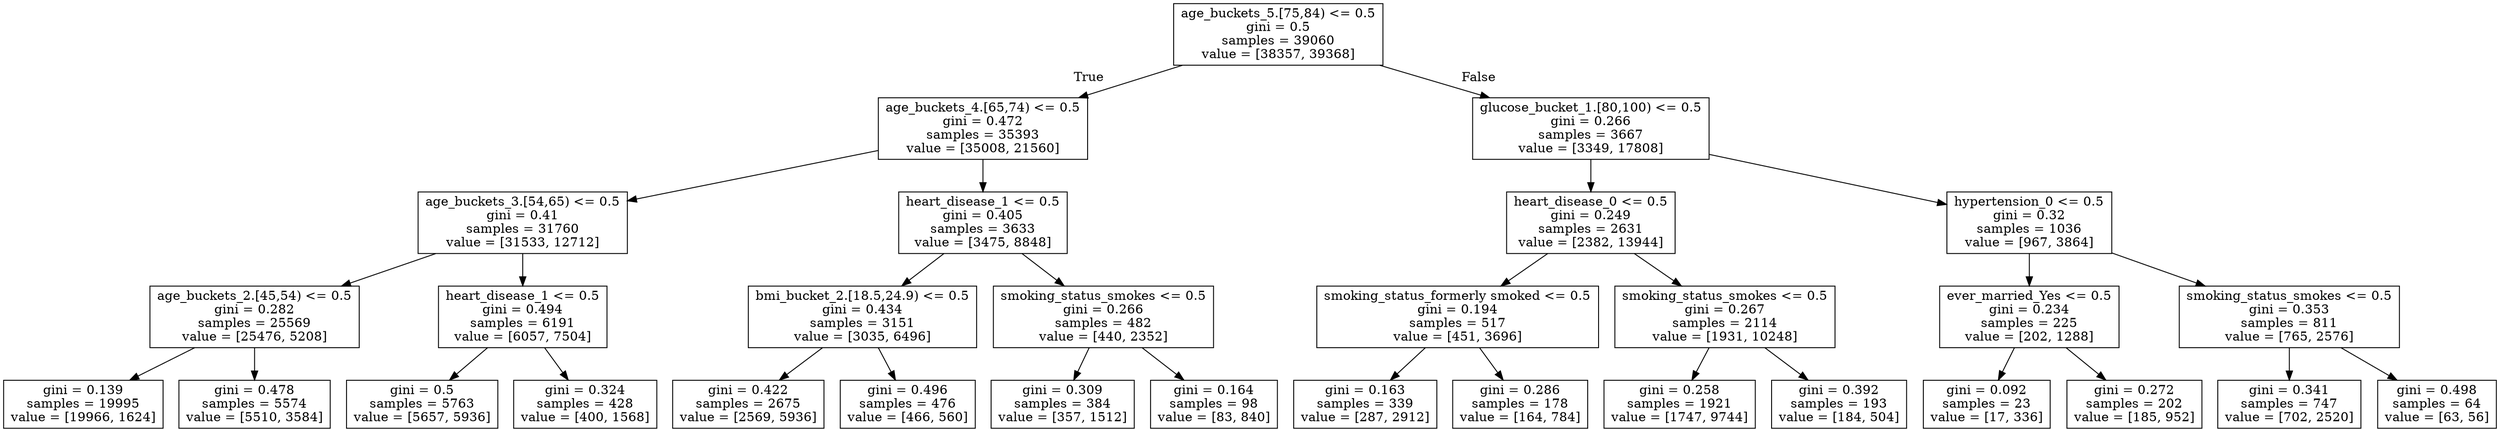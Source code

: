 digraph Tree {
node [shape=box] ;
0 [label="age_buckets_5.[75,84) <= 0.5\ngini = 0.5\nsamples = 39060\nvalue = [38357, 39368]"] ;
1 [label="age_buckets_4.[65,74) <= 0.5\ngini = 0.472\nsamples = 35393\nvalue = [35008, 21560]"] ;
0 -> 1 [labeldistance=2.5, labelangle=45, headlabel="True"] ;
2 [label="age_buckets_3.[54,65) <= 0.5\ngini = 0.41\nsamples = 31760\nvalue = [31533, 12712]"] ;
1 -> 2 ;
3 [label="age_buckets_2.[45,54) <= 0.5\ngini = 0.282\nsamples = 25569\nvalue = [25476, 5208]"] ;
2 -> 3 ;
4 [label="gini = 0.139\nsamples = 19995\nvalue = [19966, 1624]"] ;
3 -> 4 ;
5 [label="gini = 0.478\nsamples = 5574\nvalue = [5510, 3584]"] ;
3 -> 5 ;
6 [label="heart_disease_1 <= 0.5\ngini = 0.494\nsamples = 6191\nvalue = [6057, 7504]"] ;
2 -> 6 ;
7 [label="gini = 0.5\nsamples = 5763\nvalue = [5657, 5936]"] ;
6 -> 7 ;
8 [label="gini = 0.324\nsamples = 428\nvalue = [400, 1568]"] ;
6 -> 8 ;
9 [label="heart_disease_1 <= 0.5\ngini = 0.405\nsamples = 3633\nvalue = [3475, 8848]"] ;
1 -> 9 ;
10 [label="bmi_bucket_2.[18.5,24.9) <= 0.5\ngini = 0.434\nsamples = 3151\nvalue = [3035, 6496]"] ;
9 -> 10 ;
11 [label="gini = 0.422\nsamples = 2675\nvalue = [2569, 5936]"] ;
10 -> 11 ;
12 [label="gini = 0.496\nsamples = 476\nvalue = [466, 560]"] ;
10 -> 12 ;
13 [label="smoking_status_smokes <= 0.5\ngini = 0.266\nsamples = 482\nvalue = [440, 2352]"] ;
9 -> 13 ;
14 [label="gini = 0.309\nsamples = 384\nvalue = [357, 1512]"] ;
13 -> 14 ;
15 [label="gini = 0.164\nsamples = 98\nvalue = [83, 840]"] ;
13 -> 15 ;
16 [label="glucose_bucket_1.[80,100) <= 0.5\ngini = 0.266\nsamples = 3667\nvalue = [3349, 17808]"] ;
0 -> 16 [labeldistance=2.5, labelangle=-45, headlabel="False"] ;
17 [label="heart_disease_0 <= 0.5\ngini = 0.249\nsamples = 2631\nvalue = [2382, 13944]"] ;
16 -> 17 ;
18 [label="smoking_status_formerly smoked <= 0.5\ngini = 0.194\nsamples = 517\nvalue = [451, 3696]"] ;
17 -> 18 ;
19 [label="gini = 0.163\nsamples = 339\nvalue = [287, 2912]"] ;
18 -> 19 ;
20 [label="gini = 0.286\nsamples = 178\nvalue = [164, 784]"] ;
18 -> 20 ;
21 [label="smoking_status_smokes <= 0.5\ngini = 0.267\nsamples = 2114\nvalue = [1931, 10248]"] ;
17 -> 21 ;
22 [label="gini = 0.258\nsamples = 1921\nvalue = [1747, 9744]"] ;
21 -> 22 ;
23 [label="gini = 0.392\nsamples = 193\nvalue = [184, 504]"] ;
21 -> 23 ;
24 [label="hypertension_0 <= 0.5\ngini = 0.32\nsamples = 1036\nvalue = [967, 3864]"] ;
16 -> 24 ;
25 [label="ever_married_Yes <= 0.5\ngini = 0.234\nsamples = 225\nvalue = [202, 1288]"] ;
24 -> 25 ;
26 [label="gini = 0.092\nsamples = 23\nvalue = [17, 336]"] ;
25 -> 26 ;
27 [label="gini = 0.272\nsamples = 202\nvalue = [185, 952]"] ;
25 -> 27 ;
28 [label="smoking_status_smokes <= 0.5\ngini = 0.353\nsamples = 811\nvalue = [765, 2576]"] ;
24 -> 28 ;
29 [label="gini = 0.341\nsamples = 747\nvalue = [702, 2520]"] ;
28 -> 29 ;
30 [label="gini = 0.498\nsamples = 64\nvalue = [63, 56]"] ;
28 -> 30 ;
}